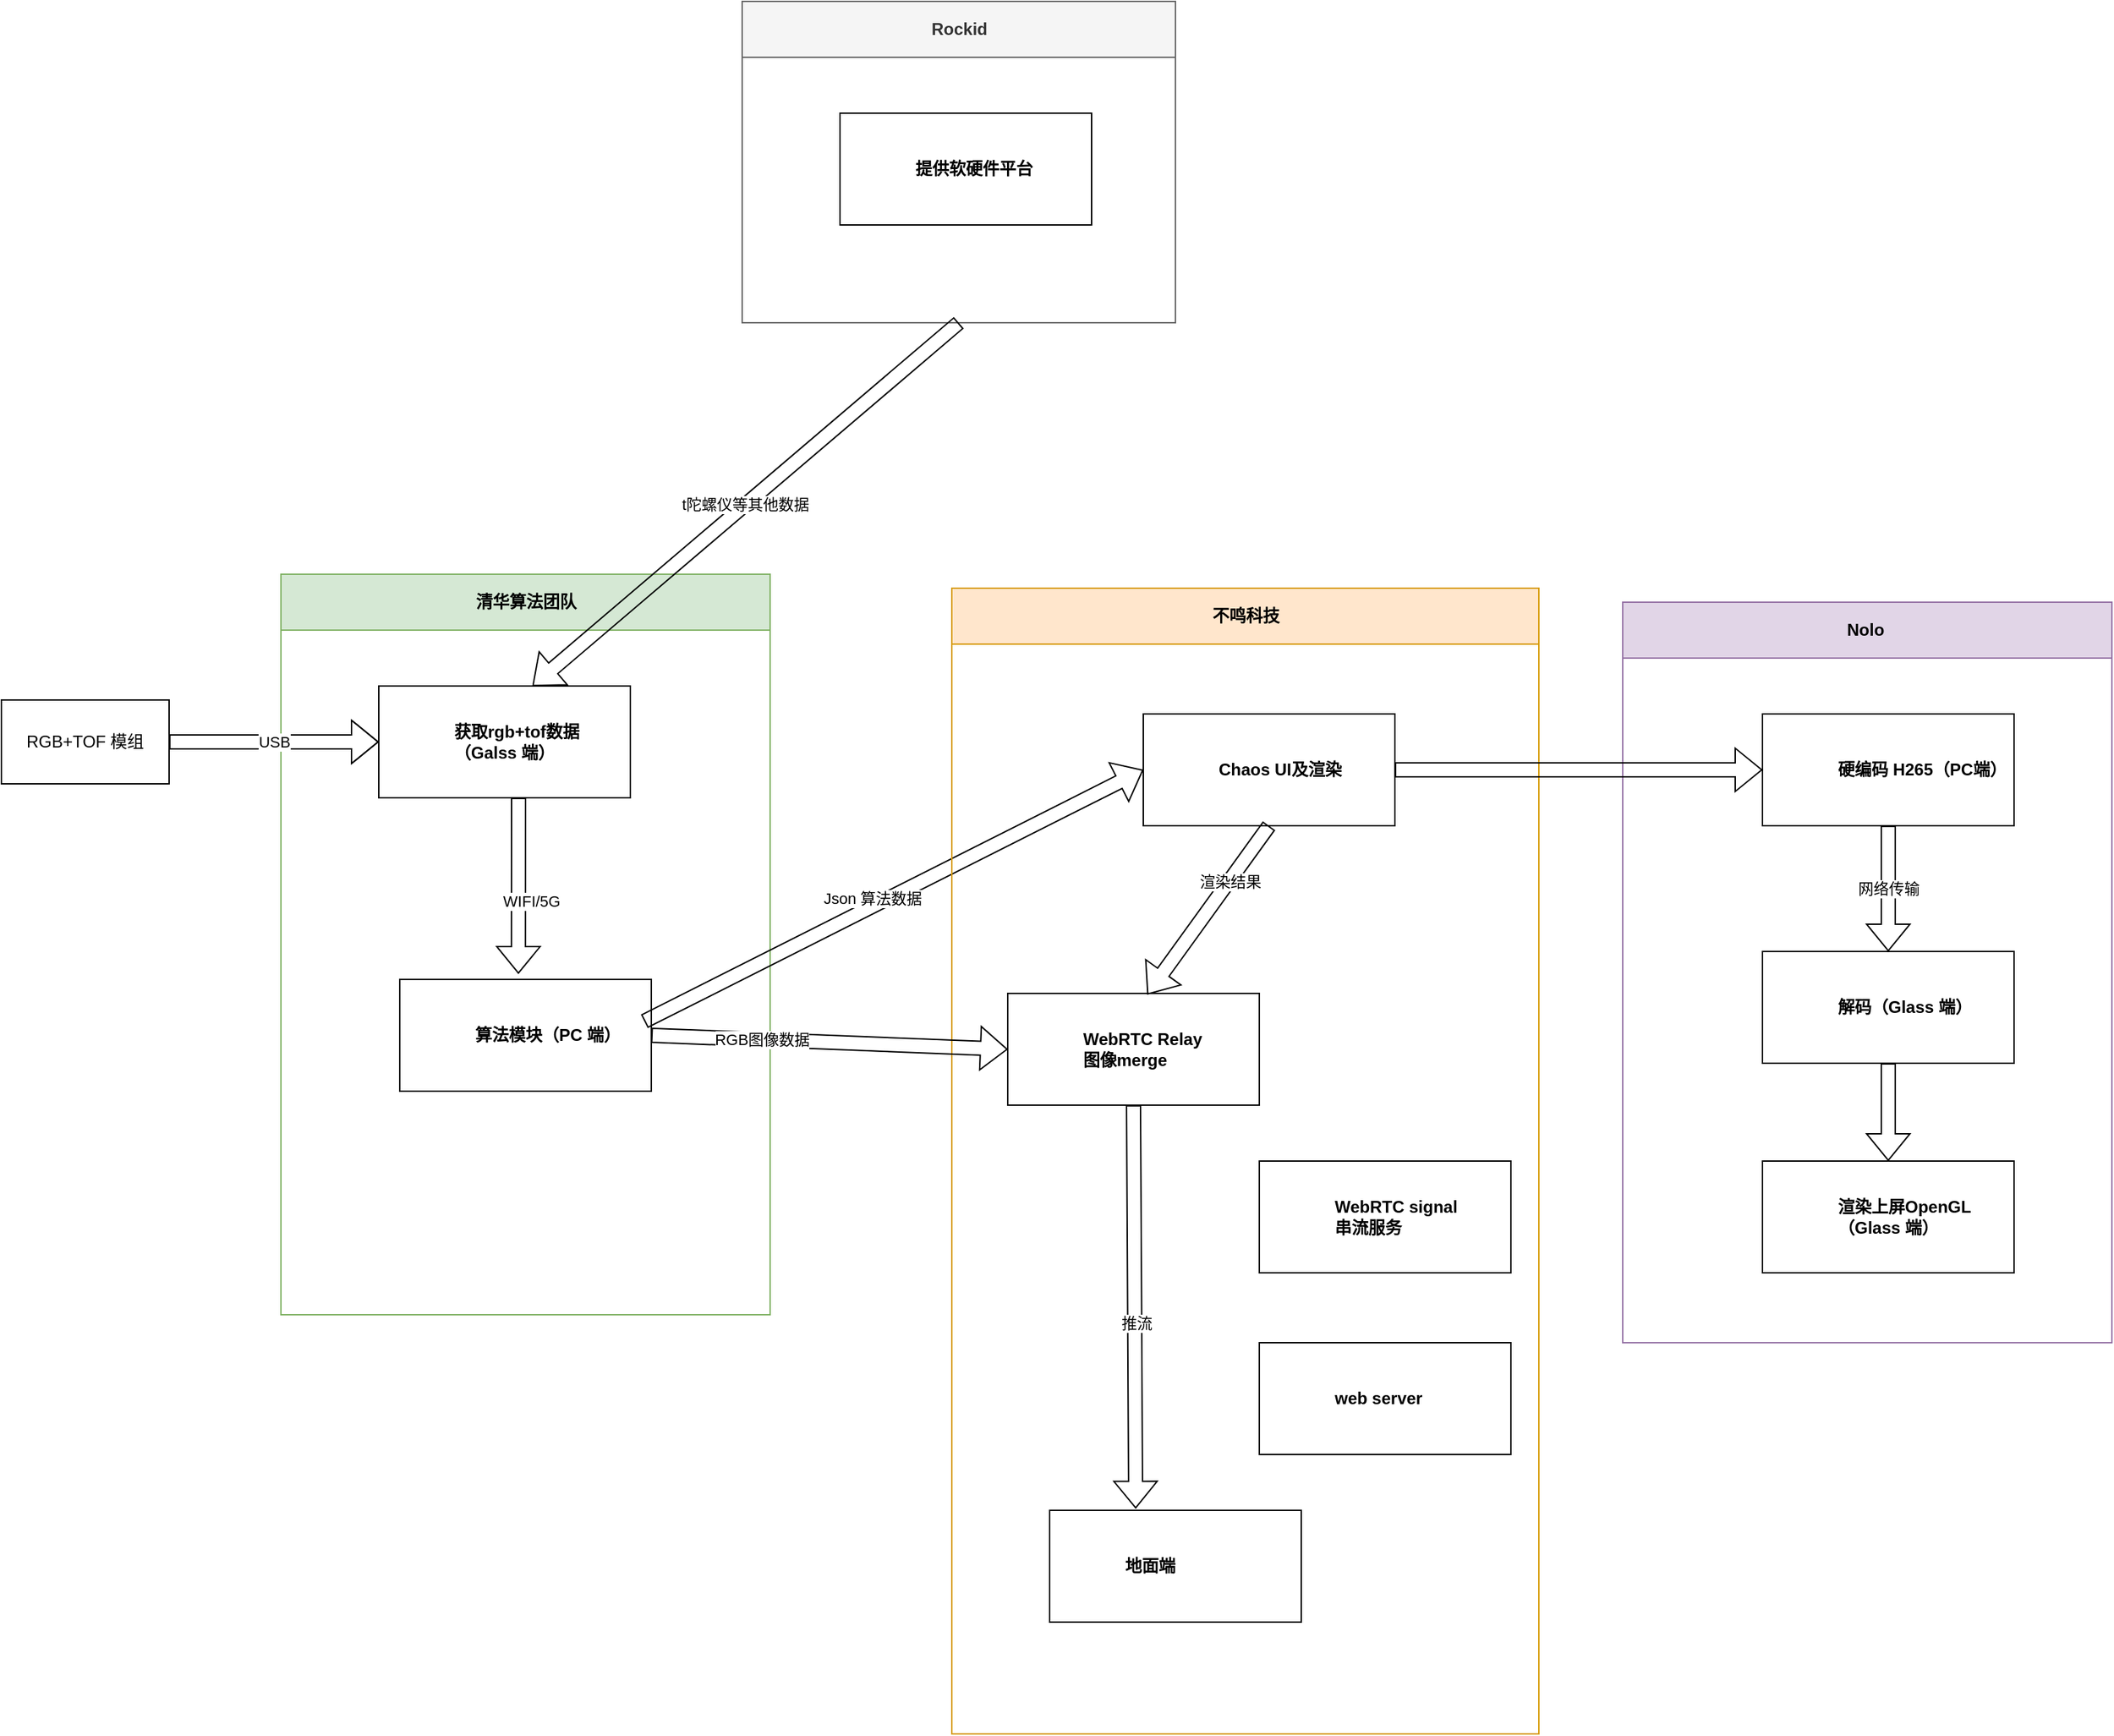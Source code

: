<mxfile version="20.1.2" type="github">
  <diagram id="prtHgNgQTEPvFCAcTncT" name="Page-1">
    <mxGraphModel dx="1935" dy="1915" grid="1" gridSize="10" guides="1" tooltips="1" connect="1" arrows="1" fold="1" page="1" pageScale="1" pageWidth="827" pageHeight="1169" math="0" shadow="0">
      <root>
        <mxCell id="0" />
        <mxCell id="1" parent="0" />
        <mxCell id="dNxyNK7c78bLwvsdeMH5-11" value="清华算法团队" style="swimlane;html=1;startSize=40;horizontal=1;containerType=tree;glass=0;fillColor=#d5e8d4;strokeColor=#82b366;" parent="1" vertex="1">
          <mxGeometry x="30" y="90" width="350" height="530" as="geometry" />
        </mxCell>
        <UserObject label="获取rgb+tof数据&lt;br&gt;（Galss 端）" name="Edward Morrison" position="Brand Manager" location="Office 2" email="me@example.com" placeholders="1" id="K5jtcFGWHod2hciiucq--11">
          <mxCell style="label;image=https://cdn3.iconfinder.com/data/icons/user-avatars-1/512/users-10-3-128.png;whiteSpace=wrap;html=1;rounded=0;glass=0;treeFolding=1;treeMoving=1;" vertex="1" parent="dNxyNK7c78bLwvsdeMH5-11">
            <mxGeometry x="70" y="80" width="180" height="80" as="geometry" />
          </mxCell>
        </UserObject>
        <mxCell id="K5jtcFGWHod2hciiucq--27" value="" style="shape=flexArrow;endArrow=classic;html=1;rounded=0;entryX=0.555;entryY=-0.05;entryDx=0;entryDy=0;entryPerimeter=0;" edge="1" parent="dNxyNK7c78bLwvsdeMH5-11">
          <mxGeometry width="50" height="50" relative="1" as="geometry">
            <mxPoint x="170" y="160" as="sourcePoint" />
            <mxPoint x="169.9" y="286" as="targetPoint" />
          </mxGeometry>
        </mxCell>
        <mxCell id="K5jtcFGWHod2hciiucq--29" value="WIFI/5G" style="edgeLabel;html=1;align=center;verticalAlign=middle;resizable=0;points=[];" vertex="1" connectable="0" parent="K5jtcFGWHod2hciiucq--27">
          <mxGeometry x="0.178" y="9" relative="1" as="geometry">
            <mxPoint as="offset" />
          </mxGeometry>
        </mxCell>
        <UserObject label="算法模块（PC 端）" name="Edward Morrison" position="Brand Manager" location="Office 2" email="me@example.com" placeholders="1" id="K5jtcFGWHod2hciiucq--28">
          <mxCell style="label;image=https://cdn3.iconfinder.com/data/icons/user-avatars-1/512/users-10-3-128.png;whiteSpace=wrap;html=1;rounded=0;glass=0;treeFolding=1;treeMoving=1;" vertex="1" parent="dNxyNK7c78bLwvsdeMH5-11">
            <mxGeometry x="85" y="290" width="180" height="80" as="geometry" />
          </mxCell>
        </UserObject>
        <mxCell id="K5jtcFGWHod2hciiucq--34" value="" style="shape=flexArrow;endArrow=classic;html=1;rounded=0;entryX=0;entryY=0.5;entryDx=0;entryDy=0;" edge="1" parent="dNxyNK7c78bLwvsdeMH5-11" target="K5jtcFGWHod2hciiucq--33">
          <mxGeometry width="50" height="50" relative="1" as="geometry">
            <mxPoint x="260" y="320" as="sourcePoint" />
            <mxPoint x="310" y="270" as="targetPoint" />
          </mxGeometry>
        </mxCell>
        <mxCell id="K5jtcFGWHod2hciiucq--35" value="Json 算法数据" style="edgeLabel;html=1;align=center;verticalAlign=middle;resizable=0;points=[];" vertex="1" connectable="0" parent="K5jtcFGWHod2hciiucq--34">
          <mxGeometry x="-0.074" y="6" relative="1" as="geometry">
            <mxPoint as="offset" />
          </mxGeometry>
        </mxCell>
        <mxCell id="K5jtcFGWHod2hciiucq--1" value="不鸣科技" style="swimlane;html=1;startSize=40;horizontal=1;containerType=tree;glass=0;fillColor=#ffe6cc;strokeColor=#d79b00;" vertex="1" parent="1">
          <mxGeometry x="510" y="100" width="420" height="820" as="geometry" />
        </mxCell>
        <UserObject label="WebRTC Relay&lt;br&gt;图像merge" name="Edward Morrison" position="Brand Manager" location="Office 2" email="me@example.com" placeholders="1" id="K5jtcFGWHod2hciiucq--30">
          <mxCell style="label;image=https://cdn3.iconfinder.com/data/icons/user-avatars-1/512/users-10-3-128.png;whiteSpace=wrap;html=1;rounded=0;glass=0;treeFolding=1;treeMoving=1;" vertex="1" parent="K5jtcFGWHod2hciiucq--1">
            <mxGeometry x="40" y="290" width="180" height="80" as="geometry" />
          </mxCell>
        </UserObject>
        <UserObject label="Chaos UI及渲染" name="Edward Morrison" position="Brand Manager" location="Office 2" email="me@example.com" placeholders="1" id="K5jtcFGWHod2hciiucq--33">
          <mxCell style="label;image=https://cdn3.iconfinder.com/data/icons/user-avatars-1/512/users-10-3-128.png;whiteSpace=wrap;html=1;rounded=0;glass=0;treeFolding=1;treeMoving=1;" vertex="1" parent="K5jtcFGWHod2hciiucq--1">
            <mxGeometry x="137" y="90" width="180" height="80" as="geometry" />
          </mxCell>
        </UserObject>
        <mxCell id="K5jtcFGWHod2hciiucq--36" value="" style="shape=flexArrow;endArrow=classic;html=1;rounded=0;exitX=0.5;exitY=1;exitDx=0;exitDy=0;entryX=0.555;entryY=0.009;entryDx=0;entryDy=0;entryPerimeter=0;" edge="1" parent="K5jtcFGWHod2hciiucq--1" source="K5jtcFGWHod2hciiucq--33" target="K5jtcFGWHod2hciiucq--30">
          <mxGeometry width="50" height="50" relative="1" as="geometry">
            <mxPoint x="210" y="250" as="sourcePoint" />
            <mxPoint x="260" y="200" as="targetPoint" />
          </mxGeometry>
        </mxCell>
        <mxCell id="K5jtcFGWHod2hciiucq--37" value="渲染结果" style="edgeLabel;html=1;align=center;verticalAlign=middle;resizable=0;points=[];" vertex="1" connectable="0" parent="K5jtcFGWHod2hciiucq--36">
          <mxGeometry x="-0.347" relative="1" as="geometry">
            <mxPoint as="offset" />
          </mxGeometry>
        </mxCell>
        <UserObject label="地面端" name="Edward Morrison" position="Brand Manager" location="Office 2" email="me@example.com" placeholders="1" id="K5jtcFGWHod2hciiucq--38">
          <mxCell style="label;image=https://cdn3.iconfinder.com/data/icons/user-avatars-1/512/users-10-3-128.png;whiteSpace=wrap;html=1;rounded=0;glass=0;treeFolding=1;treeMoving=1;" vertex="1" parent="K5jtcFGWHod2hciiucq--1">
            <mxGeometry x="70" y="660" width="180" height="80" as="geometry" />
          </mxCell>
        </UserObject>
        <UserObject label="WebRTC signal&lt;br&gt;串流服务" name="Edward Morrison" position="Brand Manager" location="Office 2" email="me@example.com" placeholders="1" id="K5jtcFGWHod2hciiucq--39">
          <mxCell style="label;image=https://cdn3.iconfinder.com/data/icons/user-avatars-1/512/users-10-3-128.png;whiteSpace=wrap;html=1;rounded=0;glass=0;treeFolding=1;treeMoving=1;" vertex="1" parent="K5jtcFGWHod2hciiucq--1">
            <mxGeometry x="220" y="410" width="180" height="80" as="geometry" />
          </mxCell>
        </UserObject>
        <UserObject label="web server" name="Edward Morrison" position="Brand Manager" location="Office 2" email="me@example.com" placeholders="1" id="K5jtcFGWHod2hciiucq--42">
          <mxCell style="label;image=https://cdn3.iconfinder.com/data/icons/user-avatars-1/512/users-10-3-128.png;whiteSpace=wrap;html=1;rounded=0;glass=0;treeFolding=1;treeMoving=1;" vertex="1" parent="K5jtcFGWHod2hciiucq--1">
            <mxGeometry x="220" y="540" width="180" height="80" as="geometry" />
          </mxCell>
        </UserObject>
        <mxCell id="K5jtcFGWHod2hciiucq--45" value="" style="shape=flexArrow;endArrow=classic;html=1;rounded=0;exitX=0.5;exitY=1;exitDx=0;exitDy=0;entryX=0.342;entryY=-0.016;entryDx=0;entryDy=0;entryPerimeter=0;" edge="1" parent="K5jtcFGWHod2hciiucq--1" source="K5jtcFGWHod2hciiucq--30" target="K5jtcFGWHod2hciiucq--38">
          <mxGeometry width="50" height="50" relative="1" as="geometry">
            <mxPoint x="110" y="420" as="sourcePoint" />
            <mxPoint x="160" y="590" as="targetPoint" />
          </mxGeometry>
        </mxCell>
        <mxCell id="K5jtcFGWHod2hciiucq--46" value="推流" style="edgeLabel;html=1;align=center;verticalAlign=middle;resizable=0;points=[];" vertex="1" connectable="0" parent="K5jtcFGWHod2hciiucq--45">
          <mxGeometry x="0.076" y="1" relative="1" as="geometry">
            <mxPoint as="offset" />
          </mxGeometry>
        </mxCell>
        <mxCell id="K5jtcFGWHod2hciiucq--5" value="Nolo&amp;nbsp;" style="swimlane;html=1;startSize=40;horizontal=1;containerType=tree;glass=0;fillColor=#e1d5e7;strokeColor=#9673a6;" vertex="1" parent="1">
          <mxGeometry x="990" y="110" width="350" height="530" as="geometry" />
        </mxCell>
        <UserObject label="硬编码 H265（PC端）" name="Edward Morrison" position="Brand Manager" location="Office 2" email="me@example.com" placeholders="1" id="K5jtcFGWHod2hciiucq--49">
          <mxCell style="label;image=https://cdn3.iconfinder.com/data/icons/user-avatars-1/512/users-10-3-128.png;whiteSpace=wrap;html=1;rounded=0;glass=0;treeFolding=1;treeMoving=1;" vertex="1" parent="K5jtcFGWHod2hciiucq--5">
            <mxGeometry x="100" y="80" width="180" height="80" as="geometry" />
          </mxCell>
        </UserObject>
        <UserObject label="解码（Glass 端）" name="Edward Morrison" position="Brand Manager" location="Office 2" email="me@example.com" placeholders="1" id="K5jtcFGWHod2hciiucq--58">
          <mxCell style="label;image=https://cdn3.iconfinder.com/data/icons/user-avatars-1/512/users-10-3-128.png;whiteSpace=wrap;html=1;rounded=0;glass=0;treeFolding=1;treeMoving=1;" vertex="1" parent="K5jtcFGWHod2hciiucq--5">
            <mxGeometry x="100" y="250" width="180" height="80" as="geometry" />
          </mxCell>
        </UserObject>
        <mxCell id="K5jtcFGWHod2hciiucq--61" value="网络传输" style="shape=flexArrow;endArrow=classic;html=1;rounded=0;exitX=0.5;exitY=1;exitDx=0;exitDy=0;" edge="1" parent="K5jtcFGWHod2hciiucq--5" source="K5jtcFGWHod2hciiucq--49" target="K5jtcFGWHod2hciiucq--58">
          <mxGeometry width="50" height="50" relative="1" as="geometry">
            <mxPoint x="180" y="210" as="sourcePoint" />
            <mxPoint x="230" y="160" as="targetPoint" />
          </mxGeometry>
        </mxCell>
        <UserObject label="渲染上屏OpenGL（Glass 端）" name="Edward Morrison" position="Brand Manager" location="Office 2" email="me@example.com" placeholders="1" id="K5jtcFGWHod2hciiucq--70">
          <mxCell style="label;image=https://cdn3.iconfinder.com/data/icons/user-avatars-1/512/users-10-3-128.png;whiteSpace=wrap;html=1;rounded=0;glass=0;treeFolding=1;treeMoving=1;" vertex="1" parent="K5jtcFGWHod2hciiucq--5">
            <mxGeometry x="100" y="400" width="180" height="80" as="geometry" />
          </mxCell>
        </UserObject>
        <mxCell id="K5jtcFGWHod2hciiucq--71" value="" style="shape=flexArrow;endArrow=classic;html=1;rounded=0;exitX=0.5;exitY=1;exitDx=0;exitDy=0;entryX=0.5;entryY=0;entryDx=0;entryDy=0;" edge="1" parent="K5jtcFGWHod2hciiucq--5" source="K5jtcFGWHod2hciiucq--58" target="K5jtcFGWHod2hciiucq--70">
          <mxGeometry width="50" height="50" relative="1" as="geometry">
            <mxPoint x="190" y="380" as="sourcePoint" />
            <mxPoint x="240" y="330" as="targetPoint" />
          </mxGeometry>
        </mxCell>
        <mxCell id="K5jtcFGWHod2hciiucq--9" value="RGB+TOF 模组" style="rounded=0;whiteSpace=wrap;html=1;" vertex="1" parent="1">
          <mxGeometry x="-170" y="180" width="120" height="60" as="geometry" />
        </mxCell>
        <mxCell id="K5jtcFGWHod2hciiucq--15" value="USB" style="shape=flexArrow;endArrow=classic;html=1;rounded=0;exitX=1;exitY=0.5;exitDx=0;exitDy=0;entryX=0;entryY=0.5;entryDx=0;entryDy=0;" edge="1" parent="1" source="K5jtcFGWHod2hciiucq--9" target="K5jtcFGWHod2hciiucq--11">
          <mxGeometry width="50" height="50" relative="1" as="geometry">
            <mxPoint x="-30" y="240" as="sourcePoint" />
            <mxPoint x="20" y="190" as="targetPoint" />
            <Array as="points">
              <mxPoint x="30" y="210" />
            </Array>
          </mxGeometry>
        </mxCell>
        <mxCell id="K5jtcFGWHod2hciiucq--16" value="Rockid" style="swimlane;html=1;startSize=40;horizontal=1;containerType=tree;glass=0;fillColor=#f5f5f5;fontColor=#333333;strokeColor=#666666;" vertex="1" parent="1">
          <mxGeometry x="360" y="-320" width="310" height="230" as="geometry" />
        </mxCell>
        <UserObject label="提供软硬件平台" name="Edward Morrison" position="Brand Manager" location="Office 2" email="me@example.com" placeholders="1" id="K5jtcFGWHod2hciiucq--20">
          <mxCell style="label;image=https://cdn3.iconfinder.com/data/icons/user-avatars-1/512/users-10-3-128.png;whiteSpace=wrap;html=1;rounded=0;glass=0;treeFolding=1;treeMoving=1;" vertex="1" parent="K5jtcFGWHod2hciiucq--16">
            <mxGeometry x="70" y="80" width="180" height="80" as="geometry" />
          </mxCell>
        </UserObject>
        <mxCell id="K5jtcFGWHod2hciiucq--21" value="t陀螺仪等其他数据" style="shape=flexArrow;endArrow=classic;html=1;rounded=0;entryX=0.611;entryY=0;entryDx=0;entryDy=0;entryPerimeter=0;exitX=0.5;exitY=1;exitDx=0;exitDy=0;" edge="1" parent="1" source="K5jtcFGWHod2hciiucq--16" target="K5jtcFGWHod2hciiucq--11">
          <mxGeometry width="50" height="50" relative="1" as="geometry">
            <mxPoint x="320" y="-140" as="sourcePoint" />
            <mxPoint x="370" y="-200" as="targetPoint" />
          </mxGeometry>
        </mxCell>
        <mxCell id="K5jtcFGWHod2hciiucq--31" value="" style="shape=flexArrow;endArrow=classic;html=1;rounded=0;entryX=0;entryY=0.5;entryDx=0;entryDy=0;exitX=1;exitY=0.5;exitDx=0;exitDy=0;" edge="1" parent="1" source="K5jtcFGWHod2hciiucq--28" target="K5jtcFGWHod2hciiucq--30">
          <mxGeometry width="50" height="50" relative="1" as="geometry">
            <mxPoint x="300" y="450" as="sourcePoint" />
            <mxPoint x="350" y="400" as="targetPoint" />
          </mxGeometry>
        </mxCell>
        <mxCell id="K5jtcFGWHod2hciiucq--32" value="RGB图像数据" style="edgeLabel;html=1;align=center;verticalAlign=middle;resizable=0;points=[];" vertex="1" connectable="0" parent="K5jtcFGWHod2hciiucq--31">
          <mxGeometry x="-0.379" relative="1" as="geometry">
            <mxPoint as="offset" />
          </mxGeometry>
        </mxCell>
        <mxCell id="K5jtcFGWHod2hciiucq--53" value="" style="shape=flexArrow;endArrow=classic;html=1;rounded=0;entryX=0;entryY=0.5;entryDx=0;entryDy=0;" edge="1" parent="1" source="K5jtcFGWHod2hciiucq--33" target="K5jtcFGWHod2hciiucq--49">
          <mxGeometry width="50" height="50" relative="1" as="geometry">
            <mxPoint x="317" y="180" as="sourcePoint" />
            <mxPoint x="1407.711" y="330" as="targetPoint" />
          </mxGeometry>
        </mxCell>
      </root>
    </mxGraphModel>
  </diagram>
</mxfile>
